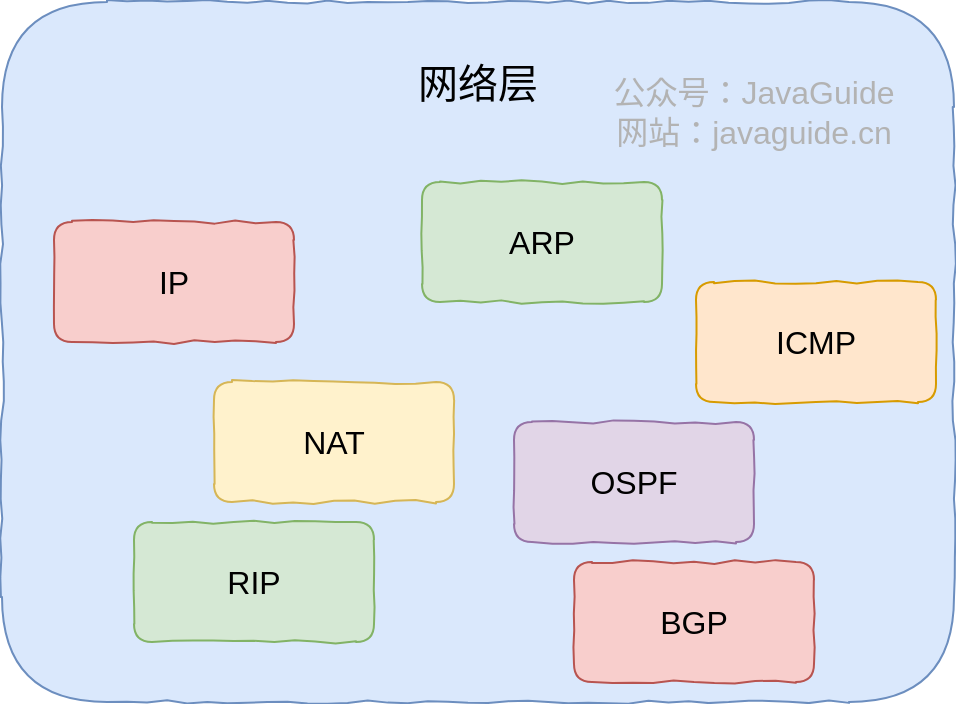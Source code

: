 <mxfile version="13.4.5" type="device"><diagram id="aLP9Q2JBGdJELPBJHqNY" name="Page-1"><mxGraphModel dx="1106" dy="997" grid="1" gridSize="10" guides="1" tooltips="1" connect="1" arrows="1" fold="1" page="1" pageScale="1" pageWidth="827" pageHeight="1169" math="0" shadow="0"><root><mxCell id="0"/><mxCell id="1" parent="0"/><mxCell id="EHV4HL4mfqmzZOu-dEsG-1" value="" style="rounded=1;whiteSpace=wrap;html=1;fontSize=16;fillColor=#dae8fc;strokeColor=#6c8ebf;glass=0;shadow=0;comic=1;sketch=0;" parent="1" vertex="1"><mxGeometry x="204" y="480" width="476" height="350" as="geometry"/></mxCell><mxCell id="EHV4HL4mfqmzZOu-dEsG-2" value="网络层" style="text;html=1;strokeColor=none;fillColor=none;align=center;verticalAlign=middle;whiteSpace=wrap;rounded=0;fontSize=20;shadow=0;sketch=0;" parent="1" vertex="1"><mxGeometry x="333" y="500" width="218" height="40" as="geometry"/></mxCell><mxCell id="EHV4HL4mfqmzZOu-dEsG-3" value="IP" style="rounded=1;whiteSpace=wrap;html=1;fontSize=16;fillColor=#f8cecc;strokeColor=#b85450;glass=0;shadow=0;comic=1;sketch=0;" parent="1" vertex="1"><mxGeometry x="230" y="590" width="120" height="60" as="geometry"/></mxCell><mxCell id="EHV4HL4mfqmzZOu-dEsG-4" value="NAT" style="rounded=1;whiteSpace=wrap;html=1;fontSize=16;fillColor=#fff2cc;strokeColor=#d6b656;glass=0;shadow=0;comic=1;sketch=0;" parent="1" vertex="1"><mxGeometry x="310" y="670" width="120" height="60" as="geometry"/></mxCell><mxCell id="EHV4HL4mfqmzZOu-dEsG-5" value="ARP" style="rounded=1;whiteSpace=wrap;html=1;fontSize=16;fillColor=#d5e8d4;strokeColor=#82b366;glass=0;shadow=0;comic=1;sketch=0;" parent="1" vertex="1"><mxGeometry x="414" y="570" width="120" height="60" as="geometry"/></mxCell><mxCell id="EHV4HL4mfqmzZOu-dEsG-6" value="ICMP" style="rounded=1;whiteSpace=wrap;html=1;fontSize=16;fillColor=#ffe6cc;strokeColor=#d79b00;glass=0;shadow=0;comic=1;sketch=0;" parent="1" vertex="1"><mxGeometry x="551" y="620" width="120" height="60" as="geometry"/></mxCell><mxCell id="EHV4HL4mfqmzZOu-dEsG-7" value="RIP" style="rounded=1;whiteSpace=wrap;html=1;fontSize=16;fillColor=#d5e8d4;strokeColor=#82b366;glass=0;shadow=0;comic=1;sketch=0;" parent="1" vertex="1"><mxGeometry x="270" y="740" width="120" height="60" as="geometry"/></mxCell><mxCell id="EHV4HL4mfqmzZOu-dEsG-8" value="BGP" style="rounded=1;whiteSpace=wrap;html=1;fontSize=16;fillColor=#f8cecc;strokeColor=#b85450;glass=0;shadow=0;comic=1;sketch=0;" parent="1" vertex="1"><mxGeometry x="490" y="760" width="120" height="60" as="geometry"/></mxCell><mxCell id="EHV4HL4mfqmzZOu-dEsG-9" value="OSPF" style="rounded=1;whiteSpace=wrap;html=1;fontSize=16;fillColor=#e1d5e7;strokeColor=#9673a6;glass=0;shadow=0;comic=1;sketch=0;" parent="1" vertex="1"><mxGeometry x="460" y="690" width="120" height="60" as="geometry"/></mxCell><mxCell id="vk-Y1TdxPSy9E2EZv6u8-1" value="&lt;font style=&quot;font-size: 16px;&quot;&gt;公众号：JavaGuide&lt;br style=&quot;font-size: 16px;&quot;&gt;网站：javaguide.cn&lt;/font&gt;" style="text;html=1;strokeColor=none;fillColor=none;align=center;verticalAlign=middle;whiteSpace=wrap;rounded=0;labelBackgroundColor=none;fontSize=16;fontColor=#B3B3B3;rotation=0;sketch=0;shadow=0;" parent="1" vertex="1"><mxGeometry x="490" y="530" width="180" height="10" as="geometry"/></mxCell></root></mxGraphModel></diagram></mxfile>